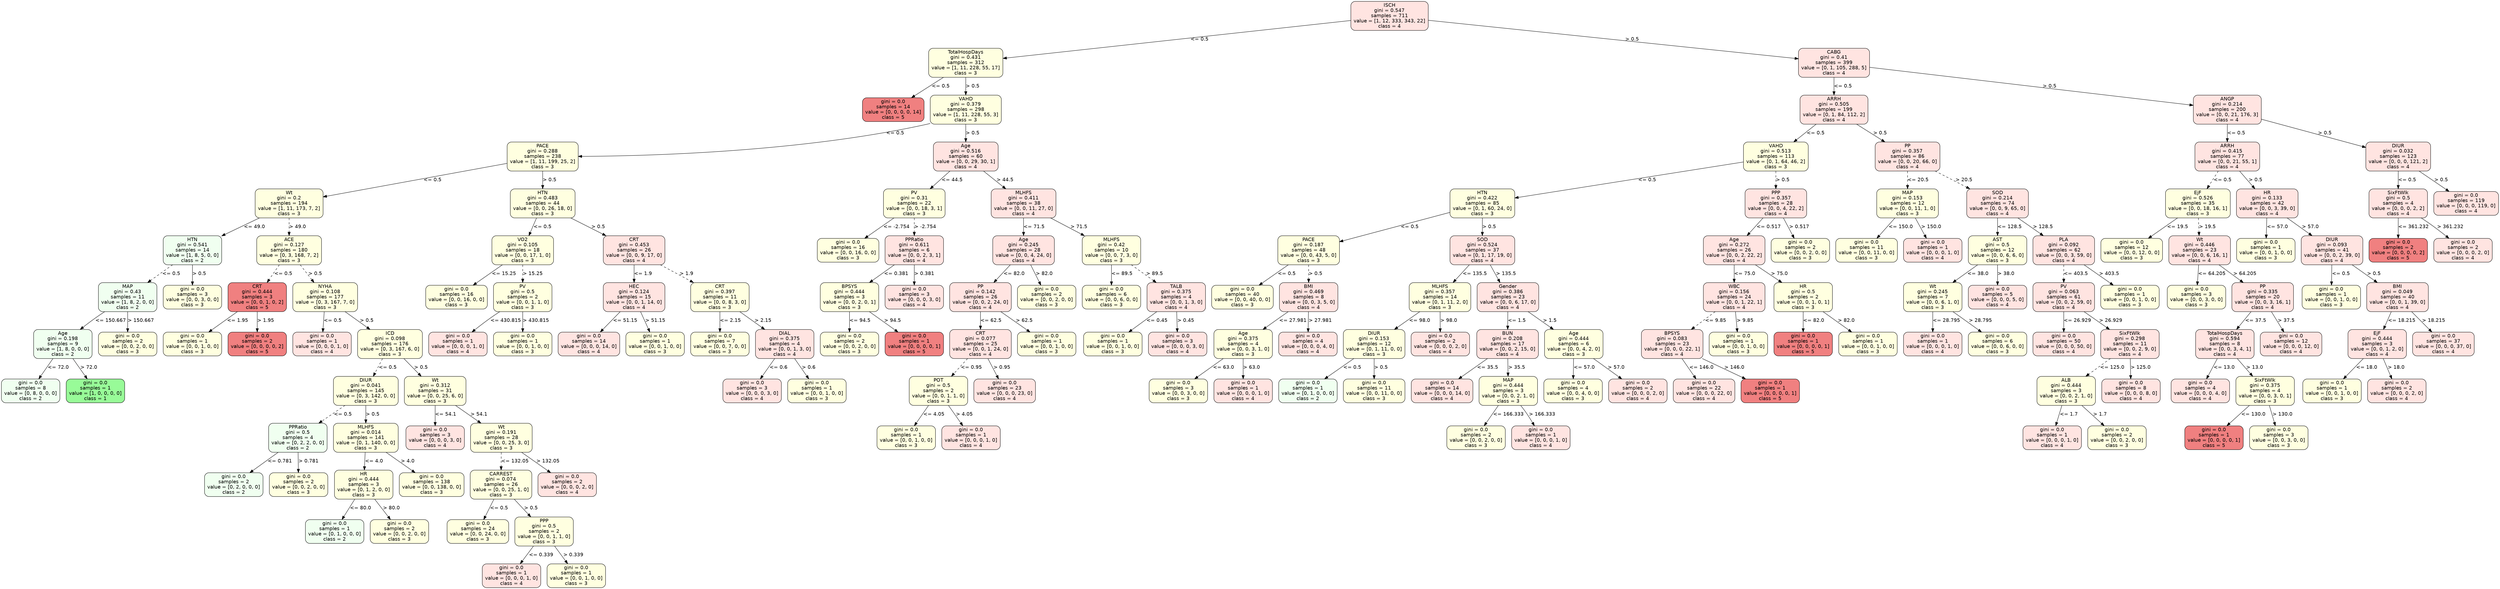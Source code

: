 strict digraph Tree {
	graph [bb="0,0,6093.5,1676"];
	node [color=black,
		fontname=helvetica,
		label="\N",
		shape=box,
		style="filled, rounded"
	];
	edge [fontname=helvetica];
	0	 [fillcolor=mistyrose,
		height=1.1528,
		label="ISCH\ngini = 0.547\nsamples = 711\nvalue = [1, 12, 333, 343, 22]\nclass = 4",
		pos="3339,1634.5",
		width=2.5694];
	1	 [fillcolor=lightyellow,
		height=1.1528,
		label="TotalHospDays\ngini = 0.431\nsamples = 312\nvalue = [1, 11, 228, 55, 17]\nclass = 3",
		pos="2294,1500.5",
		width=2.4583];
	0 -> 1	 [label="<= 0.5",
		labelangle=45,
		labeldistance=2.5,
		lp="2868,1567.5",
		op="<=",
		param=0.5,
		pos="e,2382.8,1511.9 3246.3,1622.6 3050,1597.4 2594.3,1539 2392.8,1513.2",
		style=solid];
	76	 [fillcolor=mistyrose,
		height=1.1528,
		label="CABG\ngini = 0.41\nsamples = 399\nvalue = [0, 1, 105, 288, 5]\nclass = 4",
		pos="4481,1500.5",
		width=2.3611];
	0 -> 76	 [label="> 0.5",
		labelangle=-45,
		labeldistance=2.5,
		lp="3960.5,1567.5",
		op=">",
		param=0.5,
		pos="e,4396,1510.5 3432,1623.6 3645.7,1598.5 4170.2,1537 4385.9,1511.7",
		style=solid];
	2	 [fillcolor=lightcoral,
		height=0.94444,
		label="gini = 0.0\nsamples = 14\nvalue = [0, 0, 0, 0, 14]\nclass = 5",
		pos="2117,1366.5",
		width=2.0417];
	1 -> 2	 [label="<= 0.5",
		lp="2231,1433.5",
		op="<=",
		param=0.5,
		pos="e,2161.9,1400.5 2239,1458.8 2217,1442.2 2191.8,1423.2 2170.1,1406.7",
		style=solid];
	3	 [fillcolor=lightyellow,
		height=1.1528,
		label="VAHD\ngini = 0.379\nsamples = 298\nvalue = [1, 11, 228, 55, 3]\nclass = 3",
		pos="2294,1366.5",
		width=2.3611];
	1 -> 3	 [label="> 0.5",
		lp="2309.5,1433.5",
		op=">",
		param=0.5,
		pos="e,2294,1408.1 2294,1458.8 2294,1446 2294,1431.7 2294,1418.2",
		style=solid];
	4	 [fillcolor=lightyellow,
		height=1.1528,
		label="PACE\ngini = 0.288\nsamples = 238\nvalue = [1, 11, 199, 25, 2]\nclass = 3",
		pos="1319,1232.5",
		width=2.3611];
	3 -> 4	 [label="<= 0.5",
		lp="2114,1299.5",
		op="<=",
		param=0.5,
		pos="e,1404.2,1238.1 2209,1327.9 2205.6,1326.8 2202.3,1325.9 2199,1325 2052.6,1286.3 1610.1,1252.4 1414.1,1238.8",
		style=solid];
	53	 [fillcolor=mistyrose,
		height=1.1528,
		label="Age\ngini = 0.516\nsamples = 60\nvalue = [0, 0, 29, 30, 1]\nclass = 4",
		pos="2294,1232.5",
		width=2.1528];
	3 -> 53	 [label="> 0.5",
		lp="2309.5,1299.5",
		op=">",
		param=0.5,
		pos="e,2294,1274.1 2294,1324.8 2294,1312 2294,1297.7 2294,1284.2",
		style=solid];
	5	 [fillcolor=lightyellow,
		height=1.1528,
		label="Wt\ngini = 0.2\nsamples = 194\nvalue = [1, 11, 173, 7, 2]\nclass = 3",
		pos="700,1098.5",
		width=2.25];
	4 -> 5	 [label="<= 0.5",
		lp="1049,1165.5",
		op="<=",
		param=0.5,
		pos="e,781.2,1116.1 1233.9,1214.1 1117.7,1188.9 910.25,1144 791.04,1118.2",
		style=solid];
	38	 [fillcolor=lightyellow,
		height=1.1528,
		label="HTN\ngini = 0.483\nsamples = 44\nvalue = [0, 0, 26, 18, 0]\nclass = 3",
		pos="1319,1098.5",
		width=2.1528];
	4 -> 38	 [label="> 0.5",
		lp="1334.5,1165.5",
		op=">",
		param=0.5,
		pos="e,1319,1140.1 1319,1190.8 1319,1178 1319,1163.7 1319,1150.2",
		style=solid];
	6	 [fillcolor=honeydew,
		height=1.1528,
		label="HTN\ngini = 0.541\nsamples = 14\nvalue = [1, 8, 5, 0, 0]\nclass = 2",
		pos="465,964.5",
		width=1.9444];
	5 -> 6	 [label="<= 49.0",
		lp="613.5,1031.5",
		op="<=",
		param=49.0,
		pos="e,535.21,1004.5 626.93,1056.8 600.66,1041.9 570.92,1024.9 544.16,1009.6",
		style=solid];
	13	 [fillcolor=lightyellow,
		height=1.1528,
		label="ACE\ngini = 0.127\nsamples = 180\nvalue = [0, 3, 168, 7, 2]\nclass = 3",
		pos="700,964.5",
		width=2.1528];
	5 -> 13	 [label="> 49.0",
		lp="719.5,1031.5",
		op=">",
		param=49.0,
		pos="e,700,1006.1 700,1056.8 700,1044 700,1029.7 700,1016.2",
		style=dashed];
	7	 [fillcolor=honeydew,
		height=1.1528,
		label="MAP\ngini = 0.43\nsamples = 11\nvalue = [1, 8, 2, 0, 0]\nclass = 2",
		pos="307,830.5",
		width=1.9444];
	6 -> 7	 [label="<= 0.5",
		lp="411,897.5",
		op="<=",
		param=0.5,
		pos="e,356.1,872.14 415.87,922.84 399.38,908.84 380.84,893.13 363.81,878.68",
		style=dashed];
	12	 [fillcolor=lightyellow,
		height=0.94444,
		label="gini = 0.0\nsamples = 3\nvalue = [0, 0, 3, 0, 0]\nclass = 3",
		pos="465,830.5",
		width=1.9444];
	6 -> 12	 [label="> 0.5",
		lp="480.5,897.5",
		op=">",
		param=0.5,
		pos="e,465,864.5 465,922.84 465,907.6 465,890.33 465,874.87",
		style=solid];
	8	 [fillcolor=honeydew,
		height=1.1528,
		label="Age\ngini = 0.198\nsamples = 9\nvalue = [1, 8, 0, 0, 0]\nclass = 2",
		pos="149,696.5",
		width=1.9444];
	7 -> 8	 [label="<= 150.667",
		lp="268,763.5",
		op="<=",
		param=150.667,
		pos="e,195.3,738.28 254.59,788.88 247.29,782.93 239.93,776.85 233,771 223.15,762.68 212.78,753.69 202.82,744.92",
		style=solid];
	11	 [fillcolor=lightyellow,
		height=0.94444,
		label="gini = 0.0\nsamples = 2\nvalue = [0, 0, 2, 0, 0]\nclass = 3",
		pos="307,696.5",
		width=1.9444];
	7 -> 11	 [label="> 150.667",
		lp="337.5,763.5",
		op=">",
		param=150.667,
		pos="e,307,730.5 307,788.84 307,773.6 307,756.33 307,740.87",
		style=solid];
	9	 [fillcolor=honeydew,
		height=0.94444,
		label="gini = 0.0\nsamples = 8\nvalue = [0, 8, 0, 0, 0]\nclass = 2",
		pos="70,562.5",
		width=1.9444];
	8 -> 9	 [label="<= 72.0",
		lp="135.5,629.5",
		op="<=",
		param=72.0,
		pos="e,90.047,596.5 124.44,654.84 115.2,639.17 104.68,621.33 95.371,605.53",
		style=solid];
	10	 [fillcolor=palegreen,
		height=0.94444,
		label="gini = 0.0\nsamples = 1\nvalue = [1, 0, 0, 0, 0]\nclass = 1",
		pos="228,562.5",
		width=1.9444];
	8 -> 10	 [label="> 72.0",
		lp="210.5,629.5",
		op=">",
		param=72.0,
		pos="e,207.95,596.5 173.56,654.84 182.8,639.17 193.32,621.33 202.63,605.53",
		style=solid];
	14	 [fillcolor=lightcoral,
		height=1.1528,
		label="CRT\ngini = 0.444\nsamples = 3\nvalue = [0, 0, 1, 0, 2]\nclass = 5",
		pos="623,830.5",
		width=1.9444];
	13 -> 14	 [label="<= 0.5",
		lp="684,897.5",
		op="<=",
		param=0.5,
		pos="e,646.93,872.14 676.06,922.84 668.45,909.6 659.96,894.82 652.04,881.03",
		style=dashed];
	17	 [fillcolor=lightyellow,
		height=1.1528,
		label="NYHA\ngini = 0.108\nsamples = 177\nvalue = [0, 3, 167, 7, 0]\nclass = 3",
		pos="789,830.5",
		width=2.1528];
	13 -> 17	 [label="> 0.5",
		lp="763.5,897.5",
		op=">",
		param=0.5,
		pos="e,761.34,872.14 727.67,922.84 736.55,909.48 746.47,894.54 755.7,880.64",
		style=dashed];
	15	 [fillcolor=lightyellow,
		height=0.94444,
		label="gini = 0.0\nsamples = 1\nvalue = [0, 0, 1, 0, 0]\nclass = 3",
		pos="465,696.5",
		width=1.9444];
	14 -> 15	 [label="<= 1.95",
		lp="572.5,763.5",
		op="<=",
		param=1.95,
		pos="e,505.09,730.5 573.87,788.84 554.45,772.36 532.19,753.49 512.89,737.12",
		style=solid];
	16	 [fillcolor=lightcoral,
		height=0.94444,
		label="gini = 0.0\nsamples = 2\nvalue = [0, 0, 0, 0, 2]\nclass = 5",
		pos="623,696.5",
		width=1.9444];
	14 -> 16	 [label="> 1.95",
		lp="642.5,763.5",
		op=">",
		param=1.95,
		pos="e,623,730.5 623,788.84 623,773.6 623,756.33 623,740.87",
		style=solid];
	18	 [fillcolor=mistyrose,
		height=0.94444,
		label="gini = 0.0\nsamples = 1\nvalue = [0, 0, 0, 1, 0]\nclass = 4",
		pos="781,696.5",
		width=1.9444];
	17 -> 18	 [label="<= 0.5",
		lp="806,763.5",
		op="<=",
		param=0.5,
		pos="e,783.03,730.5 786.51,788.84 785.6,773.6 784.57,756.33 783.65,740.87",
		style=solid];
	19	 [fillcolor=lightyellow,
		height=1.1528,
		label="ICD\ngini = 0.098\nsamples = 176\nvalue = [0, 3, 167, 6, 0]\nclass = 3",
		pos="947,696.5",
		width=2.1528];
	17 -> 19	 [label="> 0.5",
		lp="888.5,763.5",
		op=">",
		param=0.5,
		pos="e,897.9,738.14 838.13,788.84 854.62,774.84 873.16,759.13 890.19,744.68",
		style=solid];
	20	 [fillcolor=lightyellow,
		height=1.1528,
		label="DIUR\ngini = 0.041\nsamples = 145\nvalue = [0, 3, 142, 0, 0]\nclass = 3",
		pos="863,562.5",
		width=2.1528];
	19 -> 20	 [label="<= 0.5",
		lp="928,629.5",
		op="<=",
		param=0.5,
		pos="e,889.1,604.14 920.88,654.84 912.51,641.48 903.14,626.54 894.43,612.64",
		style=dashed];
	29	 [fillcolor=lightyellow,
		height=1.1528,
		label="Wt\ngini = 0.312\nsamples = 31\nvalue = [0, 0, 25, 6, 0]\nclass = 3",
		pos="1032,562.5",
		width=2.0417];
	19 -> 29	 [label="> 0.5",
		lp="1008.5,629.5",
		op=">",
		param=0.5,
		pos="e,1005.6,604.14 973.43,654.84 981.9,641.48 991.38,626.54 1000.2,612.64",
		style=solid];
	21	 [fillcolor=honeydew,
		height=1.1528,
		label="PPRatio\ngini = 0.5\nsamples = 4\nvalue = [0, 2, 2, 0, 0]\nclass = 2",
		pos="699,428.5",
		width=1.9444];
	20 -> 21	 [label="<= 0.5",
		lp="806,495.5",
		op="<=",
		param=0.5,
		pos="e,749.96,470.14 812.01,520.84 794.88,506.84 775.65,491.13 757.96,476.68",
		style=dashed];
	24	 [fillcolor=lightyellow,
		height=1.1528,
		label="MLHFS\ngini = 0.014\nsamples = 141\nvalue = [0, 1, 140, 0, 0]\nclass = 3",
		pos="865,428.5",
		width=2.1528];
	20 -> 24	 [label="> 0.5",
		lp="880.5,495.5",
		op=">",
		param=0.5,
		pos="e,864.38,470.14 863.62,520.84 863.81,507.98 864.03,493.66 864.23,480.21",
		style=solid];
	22	 [fillcolor=honeydew,
		height=0.94444,
		label="gini = 0.0\nsamples = 2\nvalue = [0, 2, 0, 0, 0]\nclass = 2",
		pos="541,294.5",
		width=1.9444];
	21 -> 22	 [label="<= 0.781",
		lp="652.5,361.5",
		op="<=",
		param=0.781,
		pos="e,581.09,328.5 649.87,386.84 630.45,370.36 608.19,351.49 588.89,335.12",
		style=solid];
	23	 [fillcolor=lightyellow,
		height=0.94444,
		label="gini = 0.0\nsamples = 2\nvalue = [0, 0, 2, 0, 0]\nclass = 3",
		pos="699,294.5",
		width=1.9444];
	21 -> 23	 [label="> 0.781",
		lp="722,361.5",
		op=">",
		param=0.781,
		pos="e,699,328.5 699,386.84 699,371.6 699,354.33 699,338.87",
		style=solid];
	25	 [fillcolor=lightyellow,
		height=1.1528,
		label="HR\ngini = 0.444\nsamples = 3\nvalue = [0, 1, 2, 0, 0]\nclass = 3",
		pos="857,294.5",
		width=1.9444];
	24 -> 25	 [label="<= 4.0",
		lp="882,361.5",
		op="<=",
		param=4.0,
		pos="e,859.49,336.14 862.51,386.84 861.75,373.98 860.89,359.66 860.09,346.21",
		style=solid];
	28	 [fillcolor=lightyellow,
		height=0.94444,
		label="gini = 0.0\nsamples = 138\nvalue = [0, 0, 138, 0, 0]\nclass = 3",
		pos="1023,294.5",
		width=2.1528];
	24 -> 28	 [label="> 4.0",
		lp="964.5,361.5",
		op=">",
		param=4.0,
		pos="e,982.91,328.5 914.13,386.84 933.55,370.36 955.81,351.49 975.11,335.12",
		style=solid];
	26	 [fillcolor=honeydew,
		height=0.94444,
		label="gini = 0.0\nsamples = 1\nvalue = [0, 1, 0, 0, 0]\nclass = 2",
		pos="785,160.5",
		width=1.9444];
	25 -> 26	 [label="<= 80.0",
		lp="847.5,227.5",
		op="<=",
		param=80.0,
		pos="e,803.27,194.5 834.61,252.84 826.19,237.17 816.61,219.33 808.12,203.53",
		style=solid];
	27	 [fillcolor=lightyellow,
		height=0.94444,
		label="gini = 0.0\nsamples = 2\nvalue = [0, 0, 2, 0, 0]\nclass = 3",
		pos="943,160.5",
		width=1.9444];
	25 -> 27	 [label="> 80.0",
		lp="922.5,227.5",
		op=">",
		param=80.0,
		pos="e,921.18,194.5 883.74,252.84 893.89,237.02 905.46,218.99 915.67,203.09",
		style=solid];
	30	 [fillcolor=mistyrose,
		height=0.94444,
		label="gini = 0.0\nsamples = 3\nvalue = [0, 0, 0, 3, 0]\nclass = 4",
		pos="1031,428.5",
		width=1.9444];
	29 -> 30	 [label="<= 54.1",
		lp="1055.5,495.5",
		op="<=",
		param=54.1,
		pos="e,1031.3,462.5 1031.7,520.84 1031.6,505.6 1031.4,488.33 1031.3,472.87",
		style=solid];
	31	 [fillcolor=lightyellow,
		height=1.1528,
		label="Wt\ngini = 0.191\nsamples = 28\nvalue = [0, 0, 25, 3, 0]\nclass = 3",
		pos="1193,428.5",
		width=2.0417];
	29 -> 31	 [label="> 54.1",
		lp="1137.5,495.5",
		op=">",
		param=54.1,
		pos="e,1143,470.14 1082.1,520.84 1098.9,506.84 1117.8,491.13 1135.1,476.68",
		style=solid];
	32	 [fillcolor=lightyellow,
		height=1.1528,
		label="CARREST\ngini = 0.074\nsamples = 26\nvalue = [0, 0, 25, 1, 0]\nclass = 3",
		pos="1192,294.5",
		width=2.0417];
	31 -> 32	 [label="<= 132.05",
		lp="1224,361.5",
		op="<=",
		param=132.05,
		pos="e,1192.3,336.14 1192.7,386.84 1192.6,373.98 1192.5,359.66 1192.4,346.21",
		style=dashed];
	37	 [fillcolor=mistyrose,
		height=0.94444,
		label="gini = 0.0\nsamples = 2\nvalue = [0, 0, 0, 2, 0]\nclass = 4",
		pos="1354,294.5",
		width=1.9444];
	31 -> 37	 [label="> 132.05",
		lp="1306,361.5",
		op=">",
		param=132.05,
		pos="e,1313.1,328.5 1243.1,386.84 1262.9,370.36 1285.5,351.49 1305.2,335.12",
		style=solid];
	33	 [fillcolor=lightyellow,
		height=0.94444,
		label="gini = 0.0\nsamples = 24\nvalue = [0, 0, 24, 0, 0]\nclass = 3",
		pos="1135,160.5",
		width=2.0417];
	32 -> 33	 [label="<= 0.5",
		lp="1186,227.5",
		op="<=",
		param=0.5,
		pos="e,1149.5,194.5 1174.3,252.84 1167.7,237.31 1160.2,219.66 1153.5,203.98",
		style=solid];
	34	 [fillcolor=lightyellow,
		height=1.1528,
		label="PPP\ngini = 0.5\nsamples = 2\nvalue = [0, 0, 1, 1, 0]\nclass = 3",
		pos="1297,160.5",
		width=1.9444];
	32 -> 34	 [label="> 0.5",
		lp="1263.5,227.5",
		op=">",
		param=0.5,
		pos="e,1264.4,202.14 1224.6,252.84 1235.2,239.35 1247,224.26 1258,210.24",
		style=solid];
	35	 [fillcolor=mistyrose,
		height=0.94444,
		label="gini = 0.0\nsamples = 1\nvalue = [0, 0, 0, 1, 0]\nclass = 4",
		pos="1218,34",
		width=1.9444];
	34 -> 35	 [label="<= 0.339",
		lp="1285.5,93.5",
		op="<=",
		param=0.339,
		pos="e,1239.3,68.142 1270.9,118.73 1262.5,105.27 1253.2,90.336 1244.7,76.803",
		style=solid];
	36	 [fillcolor=lightyellow,
		height=0.94444,
		label="gini = 0.0\nsamples = 1\nvalue = [0, 0, 1, 0, 0]\nclass = 3",
		pos="1376,34",
		width=1.9444];
	34 -> 36	 [label="> 0.339",
		lp="1365,93.5",
		op=">",
		param=0.339,
		pos="e,1354.7,68.142 1323.1,118.73 1331.5,105.27 1340.8,90.336 1349.3,76.803",
		style=solid];
	39	 [fillcolor=lightyellow,
		height=1.1528,
		label="VO2\ngini = 0.105\nsamples = 18\nvalue = [0, 0, 17, 1, 0]\nclass = 3",
		pos="1271,964.5",
		width=2.0417];
	38 -> 39	 [label="<= 0.5",
		lp="1317,1031.5",
		op="<=",
		param=0.5,
		pos="e,1285.9,1006.1 1304.1,1056.8 1299.4,1043.9 1294.2,1029.4 1289.4,1015.8",
		style=solid];
	44	 [fillcolor=mistyrose,
		height=1.1528,
		label="CRT\ngini = 0.453\nsamples = 26\nvalue = [0, 0, 9, 17, 0]\nclass = 4",
		pos="1543,964.5",
		width=2.0417];
	38 -> 44	 [label="> 0.5",
		lp="1453.5,1031.5",
		op=">",
		param=0.5,
		pos="e,1473.4,1006.1 1388.6,1056.8 1412.8,1042.4 1440,1026.1 1464.7,1011.3",
		style=solid];
	40	 [fillcolor=lightyellow,
		height=0.94444,
		label="gini = 0.0\nsamples = 16\nvalue = [0, 0, 16, 0, 0]\nclass = 3",
		pos="1109,830.5",
		width=2.0417];
	39 -> 40	 [label="<= 15.25",
		lp="1222.5,897.5",
		op="<=",
		param=15.25,
		pos="e,1150.1,864.5 1220.6,922.84 1200.6,906.29 1177.7,887.32 1157.8,870.9",
		style=solid];
	41	 [fillcolor=lightyellow,
		height=1.1528,
		label="PV\ngini = 0.5\nsamples = 2\nvalue = [0, 0, 1, 1, 0]\nclass = 3",
		pos="1271,830.5",
		width=1.9444];
	39 -> 41	 [label="> 15.25",
		lp="1294,897.5",
		op=">",
		param=15.25,
		pos="e,1271,872.14 1271,922.84 1271,909.98 1271,895.66 1271,882.21",
		style=dashed];
	42	 [fillcolor=mistyrose,
		height=0.94444,
		label="gini = 0.0\nsamples = 1\nvalue = [0, 0, 0, 1, 0]\nclass = 4",
		pos="1113,696.5",
		width=1.9444];
	41 -> 42	 [label="<= 430.815",
		lp="1232,763.5",
		op="<=",
		param=430.815,
		pos="e,1150.7,730.64 1218.6,788.88 1211.3,782.93 1203.9,776.85 1197,771 1184.3,760.27 1170.7,748.42 1158.3,737.39",
		style=solid];
	43	 [fillcolor=lightyellow,
		height=0.94444,
		label="gini = 0.0\nsamples = 1\nvalue = [0, 0, 1, 0, 0]\nclass = 3",
		pos="1271,696.5",
		width=1.9444];
	41 -> 43	 [label="> 430.815",
		lp="1301.5,763.5",
		op=">",
		param=430.815,
		pos="e,1271,730.5 1271,788.84 1271,773.6 1271,756.33 1271,740.87",
		style=solid];
	45	 [fillcolor=mistyrose,
		height=1.1528,
		label="HEC\ngini = 0.124\nsamples = 15\nvalue = [0, 0, 1, 14, 0]\nclass = 4",
		pos="1543,830.5",
		width=2.0417];
	44 -> 45	 [label="<= 1.9",
		lp="1563,897.5",
		op="<=",
		param=1.9,
		pos="e,1543,872.14 1543,922.84 1543,909.98 1543,895.66 1543,882.21",
		style=solid];
	48	 [fillcolor=lightyellow,
		height=1.1528,
		label="CRT\ngini = 0.397\nsamples = 11\nvalue = [0, 0, 8, 3, 0]\nclass = 3",
		pos="1753,830.5",
		width=1.9444];
	44 -> 48	 [label="> 1.9",
		lp="1670.5,897.5",
		op=">",
		param=1.9,
		pos="e,1687.7,872.14 1608.3,922.84 1630.7,908.53 1656,892.42 1679,877.7",
		style=dashed];
	46	 [fillcolor=mistyrose,
		height=0.94444,
		label="gini = 0.0\nsamples = 14\nvalue = [0, 0, 0, 14, 0]\nclass = 4",
		pos="1433,696.5",
		width=2.0417];
	45 -> 46	 [label="<= 51.15",
		lp="1519.5,763.5",
		op="<=",
		param=51.15,
		pos="e,1460.9,730.5 1508.8,788.84 1495.7,772.87 1480.7,754.66 1467.6,738.65",
		style=solid];
	47	 [fillcolor=lightyellow,
		height=0.94444,
		label="gini = 0.0\nsamples = 1\nvalue = [0, 0, 1, 0, 0]\nclass = 3",
		pos="1595,696.5",
		width=1.9444];
	45 -> 47	 [label="> 51.15",
		lp="1594,763.5",
		op=">",
		param=51.15,
		pos="e,1581.8,730.5 1559.2,788.84 1565.2,773.31 1572,755.66 1578.1,739.98",
		style=solid];
	49	 [fillcolor=lightyellow,
		height=0.94444,
		label="gini = 0.0\nsamples = 7\nvalue = [0, 0, 7, 0, 0]\nclass = 3",
		pos="1753,696.5",
		width=1.9444];
	48 -> 49	 [label="<= 2.15",
		lp="1776.5,763.5",
		op="<=",
		param=2.15,
		pos="e,1753,730.5 1753,788.84 1753,773.6 1753,756.33 1753,740.87",
		style=solid];
	50	 [fillcolor=mistyrose,
		height=1.1528,
		label="DIAL\ngini = 0.375\nsamples = 4\nvalue = [0, 0, 1, 3, 0]\nclass = 4",
		pos="1911,696.5",
		width=1.9444];
	48 -> 50	 [label="> 2.15",
		lp="1856.5,763.5",
		op=">",
		param=2.15,
		pos="e,1861.9,738.14 1802.1,788.84 1818.6,774.84 1837.2,759.13 1854.2,744.68",
		style=solid];
	51	 [fillcolor=mistyrose,
		height=0.94444,
		label="gini = 0.0\nsamples = 3\nvalue = [0, 0, 0, 3, 0]\nclass = 4",
		pos="1832,562.5",
		width=1.9444];
	50 -> 51	 [label="<= 0.6",
		lp="1894,629.5",
		op="<=",
		param=0.6,
		pos="e,1852,596.5 1886.4,654.84 1877.2,639.17 1866.7,621.33 1857.4,605.53",
		style=solid];
	52	 [fillcolor=lightyellow,
		height=0.94444,
		label="gini = 0.0\nsamples = 1\nvalue = [0, 0, 1, 0, 0]\nclass = 3",
		pos="1990,562.5",
		width=1.9444];
	50 -> 52	 [label="> 0.6",
		lp="1968.5,629.5",
		op=">",
		param=0.6,
		pos="e,1970,596.5 1935.6,654.84 1944.8,639.17 1955.3,621.33 1964.6,605.53",
		style=solid];
	54	 [fillcolor=lightyellow,
		height=1.1528,
		label="PV\ngini = 0.31\nsamples = 22\nvalue = [0, 0, 18, 3, 1]\nclass = 3",
		pos="2227,1098.5",
		width=2.0417];
	53 -> 54	 [label="<= 44.5",
		lp="2286.5,1165.5",
		op="<=",
		param=44.5,
		pos="e,2247.8,1140.1 2273.2,1190.8 2266.6,1177.7 2259.3,1163.1 2252.5,1149.4",
		style=solid];
	61	 [fillcolor=mistyrose,
		height=1.1528,
		label="MLHFS\ngini = 0.411\nsamples = 38\nvalue = [0, 0, 11, 27, 0]\nclass = 4",
		pos="2516,1098.5",
		width=2.1528];
	53 -> 61	 [label="> 44.5",
		lp="2431.5,1165.5",
		op=">",
		param=44.5,
		pos="e,2447,1140.1 2363,1190.8 2386.9,1176.4 2413.9,1160.1 2438.4,1145.3",
		style=solid];
	55	 [fillcolor=lightyellow,
		height=0.94444,
		label="gini = 0.0\nsamples = 16\nvalue = [0, 0, 16, 0, 0]\nclass = 3",
		pos="2065,964.5",
		width=2.0417];
	54 -> 55	 [label="<= -2.754",
		lp="2180.5,1031.5",
		op="<=",
		param=-2.754,
		pos="e,2106.1,998.5 2176.6,1056.8 2156.6,1040.3 2133.7,1021.3 2113.8,1004.9",
		style=solid];
	56	 [fillcolor=mistyrose,
		height=1.1528,
		label="PPRatio\ngini = 0.611\nsamples = 6\nvalue = [0, 0, 2, 3, 1]\nclass = 4",
		pos="2227,964.5",
		width=1.9444];
	54 -> 56	 [label="> -2.754",
		lp="2252.5,1031.5",
		op=">",
		param=-2.754,
		pos="e,2227,1006.1 2227,1056.8 2227,1044 2227,1029.7 2227,1016.2",
		style=dashed];
	57	 [fillcolor=lightyellow,
		height=1.1528,
		label="BPSYS\ngini = 0.444\nsamples = 3\nvalue = [0, 0, 2, 0, 1]\nclass = 3",
		pos="2069,830.5",
		width=1.9444];
	56 -> 57	 [label="<= 0.381",
		lp="2180.5,897.5",
		op="<=",
		param=0.381,
		pos="e,2118.1,872.14 2177.9,922.84 2161.4,908.84 2142.8,893.13 2125.8,878.68",
		style=solid];
	60	 [fillcolor=mistyrose,
		height=0.94444,
		label="gini = 0.0\nsamples = 3\nvalue = [0, 0, 0, 3, 0]\nclass = 4",
		pos="2227,830.5",
		width=1.9444];
	56 -> 60	 [label="> 0.381",
		lp="2250,897.5",
		op=">",
		param=0.381,
		pos="e,2227,864.5 2227,922.84 2227,907.6 2227,890.33 2227,874.87",
		style=solid];
	58	 [fillcolor=lightyellow,
		height=0.94444,
		label="gini = 0.0\nsamples = 2\nvalue = [0, 0, 2, 0, 0]\nclass = 3",
		pos="2069,696.5",
		width=1.9444];
	57 -> 58	 [label="<= 94.5",
		lp="2092.5,763.5",
		op="<=",
		param=94.5,
		pos="e,2069,730.5 2069,788.84 2069,773.6 2069,756.33 2069,740.87",
		style=solid];
	59	 [fillcolor=lightcoral,
		height=0.94444,
		label="gini = 0.0\nsamples = 1\nvalue = [0, 0, 0, 0, 1]\nclass = 5",
		pos="2227,696.5",
		width=1.9444];
	57 -> 59	 [label="> 94.5",
		lp="2172.5,763.5",
		op=">",
		param=94.5,
		pos="e,2186.9,730.5 2118.1,788.84 2137.6,772.36 2159.8,753.49 2179.1,737.12",
		style=solid];
	62	 [fillcolor=mistyrose,
		height=1.1528,
		label="Age\ngini = 0.245\nsamples = 28\nvalue = [0, 0, 4, 24, 0]\nclass = 4",
		pos="2516,964.5",
		width=2.0417];
	61 -> 62	 [label="<= 71.5",
		lp="2539.5,1031.5",
		op="<=",
		param=71.5,
		pos="e,2516,1006.1 2516,1056.8 2516,1044 2516,1029.7 2516,1016.2",
		style=solid];
	71	 [fillcolor=lightyellow,
		height=1.1528,
		label="MLHFS\ngini = 0.42\nsamples = 10\nvalue = [0, 0, 7, 3, 0]\nclass = 3",
		pos="2709,964.5",
		width=1.9444];
	61 -> 71	 [label="> 71.5",
		lp="2638.5,1031.5",
		op=">",
		param=71.5,
		pos="e,2649,1006.1 2576,1056.8 2596.5,1042.6 2619.6,1026.6 2640.7,1011.9",
		style=solid];
	63	 [fillcolor=mistyrose,
		height=1.1528,
		label="PP\ngini = 0.142\nsamples = 26\nvalue = [0, 0, 2, 24, 0]\nclass = 4",
		pos="2389,830.5",
		width=2.0417];
	62 -> 63	 [label="<= 82.0",
		lp="2480.5,897.5",
		op="<=",
		param=82.0,
		pos="e,2428.5,872.14 2476.5,922.84 2463.5,909.1 2448.9,893.69 2435.4,879.46",
		style=solid];
	70	 [fillcolor=lightyellow,
		height=0.94444,
		label="gini = 0.0\nsamples = 2\nvalue = [0, 0, 2, 0, 0]\nclass = 3",
		pos="2551,830.5",
		width=1.9444];
	62 -> 70	 [label="> 82.0",
		lp="2554.5,897.5",
		op=">",
		param=82.0,
		pos="e,2542.1,864.5 2526.9,922.84 2530.9,907.46 2535.5,889.99 2539.5,874.42",
		style=solid];
	64	 [fillcolor=mistyrose,
		height=1.1528,
		label="CRT\ngini = 0.077\nsamples = 25\nvalue = [0, 0, 1, 24, 0]\nclass = 4",
		pos="2389,696.5",
		width=2.0417];
	63 -> 64	 [label="<= 62.5",
		lp="2412.5,763.5",
		op="<=",
		param=62.5,
		pos="e,2389,738.14 2389,788.84 2389,775.98 2389,761.66 2389,748.21",
		style=solid];
	69	 [fillcolor=lightyellow,
		height=0.94444,
		label="gini = 0.0\nsamples = 1\nvalue = [0, 0, 1, 0, 0]\nclass = 3",
		pos="2551,696.5",
		width=1.9444];
	63 -> 69	 [label="> 62.5",
		lp="2494.5,763.5",
		op=">",
		param=62.5,
		pos="e,2509.9,730.5 2439.4,788.84 2459.4,772.29 2482.3,753.32 2502.2,736.9",
		style=solid];
	65	 [fillcolor=lightyellow,
		height=1.1528,
		label="POT\ngini = 0.5\nsamples = 2\nvalue = [0, 0, 1, 1, 0]\nclass = 3",
		pos="2285,562.5",
		width=1.9444];
	64 -> 65	 [label="<= 0.95",
		lp="2364.5,629.5",
		op="<=",
		param=0.95,
		pos="e,2317.3,604.14 2356.7,654.84 2346.2,641.35 2334.5,626.26 2323.6,612.24",
		style=dashed];
	68	 [fillcolor=mistyrose,
		height=0.94444,
		label="gini = 0.0\nsamples = 23\nvalue = [0, 0, 0, 23, 0]\nclass = 4",
		pos="2447,562.5",
		width=2.0417];
	64 -> 68	 [label="> 0.95",
		lp="2439.5,629.5",
		op=">",
		param=0.95,
		pos="e,2432.3,596.5 2407,654.84 2413.8,639.31 2421.4,621.66 2428.2,605.98",
		style=solid];
	66	 [fillcolor=lightyellow,
		height=0.94444,
		label="gini = 0.0\nsamples = 1\nvalue = [0, 0, 1, 0, 0]\nclass = 3",
		pos="2206,428.5",
		width=1.9444];
	65 -> 66	 [label="<= 4.05",
		lp="2271.5,495.5",
		op="<=",
		param=4.05,
		pos="e,2226,462.5 2260.4,520.84 2251.2,505.17 2240.7,487.33 2231.4,471.53",
		style=solid];
	67	 [fillcolor=mistyrose,
		height=0.94444,
		label="gini = 0.0\nsamples = 1\nvalue = [0, 0, 0, 1, 0]\nclass = 4",
		pos="2364,428.5",
		width=1.9444];
	65 -> 67	 [label="> 4.05",
		lp="2346.5,495.5",
		op=">",
		param=4.05,
		pos="e,2344,462.5 2309.6,520.84 2318.8,505.17 2329.3,487.33 2338.6,471.53",
		style=solid];
	72	 [fillcolor=lightyellow,
		height=0.94444,
		label="gini = 0.0\nsamples = 6\nvalue = [0, 0, 6, 0, 0]\nclass = 3",
		pos="2709,830.5",
		width=1.9444];
	71 -> 72	 [label="<= 89.5",
		lp="2732.5,897.5",
		op="<=",
		param=89.5,
		pos="e,2709,864.5 2709,922.84 2709,907.6 2709,890.33 2709,874.87",
		style=solid];
	73	 [fillcolor=mistyrose,
		height=1.1528,
		label="TALB\ngini = 0.375\nsamples = 4\nvalue = [0, 0, 1, 3, 0]\nclass = 4",
		pos="2867,830.5",
		width=1.9444];
	71 -> 73	 [label="> 89.5",
		lp="2812.5,897.5",
		op=">",
		param=89.5,
		pos="e,2817.9,872.14 2758.1,922.84 2774.6,908.84 2793.2,893.13 2810.2,878.68",
		style=dashed];
	74	 [fillcolor=lightyellow,
		height=0.94444,
		label="gini = 0.0\nsamples = 1\nvalue = [0, 0, 1, 0, 0]\nclass = 3",
		pos="2713,696.5",
		width=1.9444];
	73 -> 74	 [label="<= 0.45",
		lp="2818.5,763.5",
		op="<=",
		param=0.45,
		pos="e,2752.1,730.5 2819.1,788.84 2800.2,772.36 2778.5,753.49 2759.7,737.12",
		style=solid];
	75	 [fillcolor=mistyrose,
		height=0.94444,
		label="gini = 0.0\nsamples = 3\nvalue = [0, 0, 0, 3, 0]\nclass = 4",
		pos="2871,696.5",
		width=1.9444];
	73 -> 75	 [label="> 0.45",
		lp="2889.5,763.5",
		op=">",
		param=0.45,
		pos="e,2870,730.5 2868.2,788.84 2868.7,773.6 2869.2,756.33 2869.7,740.87",
		style=solid];
	77	 [fillcolor=mistyrose,
		height=1.1528,
		label="ARRH\ngini = 0.505\nsamples = 199\nvalue = [0, 1, 84, 112, 2]\nclass = 4",
		pos="4481,1366.5",
		width=2.25];
	76 -> 77	 [label="<= 0.5",
		lp="4501,1433.5",
		op="<=",
		param=0.5,
		pos="e,4481,1408.1 4481,1458.8 4481,1446 4481,1431.7 4481,1418.2",
		style=solid];
	132	 [fillcolor=mistyrose,
		height=1.1528,
		label="ANGP\ngini = 0.214\nsamples = 200\nvalue = [0, 0, 21, 176, 3]\nclass = 4",
		pos="5431,1366.5",
		width=2.25];
	76 -> 132	 [label="> 0.5",
		lp="5000.5,1433.5",
		op=">",
		param=0.5,
		pos="e,5349.8,1378 4566.1,1488.5 4744.5,1463.3 5155.9,1405.3 5339.6,1379.4",
		style=solid];
	78	 [fillcolor=lightyellow,
		height=1.1528,
		label="VAHD\ngini = 0.513\nsamples = 113\nvalue = [0, 1, 64, 46, 2]\nclass = 3",
		pos="4385,1232.5",
		width=2.1528];
	77 -> 78	 [label="<= 0.5",
		lp="4456,1299.5",
		op="<=",
		param=0.5,
		pos="e,4414.8,1274.1 4451.2,1324.8 4441.6,1311.5 4430.9,1296.5 4420.9,1282.6",
		style=solid];
	113	 [fillcolor=mistyrose,
		height=1.1528,
		label="PP\ngini = 0.357\nsamples = 86\nvalue = [0, 0, 20, 66, 0]\nclass = 4",
		pos="4620,1232.5",
		width=2.1528];
	77 -> 113	 [label="> 0.5",
		lp="4570.5,1299.5",
		op=">",
		param=0.5,
		pos="e,4576.8,1274.1 4524.2,1324.8 4538.5,1311.1 4554.5,1295.7 4569.2,1281.5",
		style=solid];
	79	 [fillcolor=lightyellow,
		height=1.1528,
		label="HTN\ngini = 0.422\nsamples = 85\nvalue = [0, 1, 60, 24, 0]\nclass = 3",
		pos="3574,1098.5",
		width=2.1528];
	78 -> 79	 [label="<= 0.5",
		lp="4024,1165.5",
		op="<=",
		param=0.5,
		pos="e,3651.5,1111.3 4307.2,1219.7 4155.6,1194.6 3821.1,1139.3 3661.8,1113",
		style=solid];
	102	 [fillcolor=mistyrose,
		height=1.1528,
		label="PPP\ngini = 0.357\nsamples = 28\nvalue = [0, 0, 4, 22, 2]\nclass = 4",
		pos="4385,1098.5",
		width=2.0417];
	78 -> 102	 [label="> 0.5",
		lp="4400.5,1165.5",
		op=">",
		param=0.5,
		pos="e,4385,1140.1 4385,1190.8 4385,1178 4385,1163.7 4385,1150.2",
		style=dashed];
	80	 [fillcolor=lightyellow,
		height=1.1528,
		label="PACE\ngini = 0.187\nsamples = 48\nvalue = [0, 0, 43, 5, 0]\nclass = 3",
		pos="3191,964.5",
		width=2.0417];
	79 -> 80	 [label="<= 0.5",
		lp="3414,1031.5",
		op="<=",
		param=0.5,
		pos="e,3264.8,990.33 3496.5,1071.4 3432,1048.8 3340.4,1016.8 3274.4,993.67",
		style=solid];
	87	 [fillcolor=mistyrose,
		height=1.1528,
		label="SOD\ngini = 0.524\nsamples = 37\nvalue = [0, 1, 17, 19, 0]\nclass = 4",
		pos="3574,964.5",
		width=2.1528];
	79 -> 87	 [label="> 0.5",
		lp="3589.5,1031.5",
		op=">",
		param=0.5,
		pos="e,3574,1006.1 3574,1056.8 3574,1044 3574,1029.7 3574,1016.2",
		style=solid];
	81	 [fillcolor=lightyellow,
		height=0.94444,
		label="gini = 0.0\nsamples = 40\nvalue = [0, 0, 40, 0, 0]\nclass = 3",
		pos="3029,830.5",
		width=2.0417];
	80 -> 81	 [label="<= 0.5",
		lp="3135,897.5",
		op="<=",
		param=0.5,
		pos="e,3070.1,864.5 3140.6,922.84 3120.6,906.29 3097.7,887.32 3077.8,870.9",
		style=solid];
	82	 [fillcolor=mistyrose,
		height=1.1528,
		label="BMI\ngini = 0.469\nsamples = 8\nvalue = [0, 0, 3, 5, 0]\nclass = 4",
		pos="3191,830.5",
		width=1.9444];
	80 -> 82	 [label="> 0.5",
		lp="3206.5,897.5",
		op=">",
		param=0.5,
		pos="e,3191,872.14 3191,922.84 3191,909.98 3191,895.66 3191,882.21",
		style=dashed];
	83	 [fillcolor=lightyellow,
		height=1.1528,
		label="Age\ngini = 0.375\nsamples = 4\nvalue = [0, 0, 3, 1, 0]\nclass = 3",
		pos="3031,696.5",
		width=1.9444];
	82 -> 83	 [label="<= 27.981",
		lp="3147,763.5",
		op="<=",
		param=27.981,
		pos="e,3080.7,738.14 3141.3,788.84 3124.5,774.84 3105.8,759.13 3088.5,744.68",
		style=solid];
	86	 [fillcolor=mistyrose,
		height=0.94444,
		label="gini = 0.0\nsamples = 4\nvalue = [0, 0, 0, 4, 0]\nclass = 4",
		pos="3189,696.5",
		width=1.9444];
	82 -> 86	 [label="> 27.981",
		lp="3218,763.5",
		op=">",
		param=27.981,
		pos="e,3189.5,730.5 3190.4,788.84 3190.2,773.6 3189.9,756.33 3189.7,740.87",
		style=solid];
	84	 [fillcolor=lightyellow,
		height=0.94444,
		label="gini = 0.0\nsamples = 3\nvalue = [0, 0, 3, 0, 0]\nclass = 3",
		pos="2873,562.5",
		width=1.9444];
	83 -> 84	 [label="<= 63.0",
		lp="2980.5,629.5",
		op="<=",
		param=63.0,
		pos="e,2913.1,596.5 2981.9,654.84 2962.4,638.36 2940.2,619.49 2920.9,603.12",
		style=solid];
	85	 [fillcolor=mistyrose,
		height=0.94444,
		label="gini = 0.0\nsamples = 1\nvalue = [0, 0, 0, 1, 0]\nclass = 4",
		pos="3031,562.5",
		width=1.9444];
	83 -> 85	 [label="> 63.0",
		lp="3050.5,629.5",
		op=">",
		param=63.0,
		pos="e,3031,596.5 3031,654.84 3031,639.6 3031,622.33 3031,606.87",
		style=solid];
	88	 [fillcolor=lightyellow,
		height=1.1528,
		label="MLHFS\ngini = 0.357\nsamples = 14\nvalue = [0, 1, 11, 2, 0]\nclass = 3",
		pos="3512,830.5",
		width=2.0417];
	87 -> 88	 [label="<= 135.5",
		lp="3572.5,897.5",
		op="<=",
		param=135.5,
		pos="e,3531.3,872.14 3554.7,922.84 3548.7,909.73 3541.9,895.1 3535.6,881.42",
		style=solid];
	93	 [fillcolor=mistyrose,
		height=1.1528,
		label="Gender\ngini = 0.386\nsamples = 23\nvalue = [0, 0, 6, 17, 0]\nclass = 4",
		pos="3677,830.5",
		width=2.0417];
	87 -> 93	 [label="> 135.5",
		lp="3652,897.5",
		op=">",
		param=135.5,
		pos="e,3645,872.14 3606,922.84 3616.4,909.35 3628,894.26 3638.8,880.24",
		style=solid];
	89	 [fillcolor=lightyellow,
		height=1.1528,
		label="DIUR\ngini = 0.153\nsamples = 12\nvalue = [0, 1, 11, 0, 0]\nclass = 3",
		pos="3351,696.5",
		width=2.0417];
	88 -> 89	 [label="<= 98.0",
		lp="3460.5,763.5",
		op="<=",
		param=98.0,
		pos="e,3401,738.14 3461.9,788.84 3445.1,774.84 3426.2,759.13 3408.9,744.68",
		style=solid];
	92	 [fillcolor=mistyrose,
		height=0.94444,
		label="gini = 0.0\nsamples = 2\nvalue = [0, 0, 0, 2, 0]\nclass = 4",
		pos="3513,696.5",
		width=1.9444];
	88 -> 92	 [label="> 98.0",
		lp="3532.5,763.5",
		op=">",
		param=98.0,
		pos="e,3512.7,730.5 3512.3,788.84 3512.4,773.6 3512.6,756.33 3512.7,740.87",
		style=solid];
	90	 [fillcolor=honeydew,
		height=0.94444,
		label="gini = 0.0\nsamples = 1\nvalue = [0, 1, 0, 0, 0]\nclass = 2",
		pos="3189,562.5",
		width=1.9444];
	89 -> 90	 [label="<= 0.5",
		lp="3295,629.5",
		op="<=",
		param=0.5,
		pos="e,3230.1,596.5 3300.6,654.84 3280.6,638.29 3257.7,619.32 3237.8,602.9",
		style=solid];
	91	 [fillcolor=lightyellow,
		height=0.94444,
		label="gini = 0.0\nsamples = 11\nvalue = [0, 0, 11, 0, 0]\nclass = 3",
		pos="3351,562.5",
		width=2.0417];
	89 -> 91	 [label="> 0.5",
		lp="3366.5,629.5",
		op=">",
		param=0.5,
		pos="e,3351,596.5 3351,654.84 3351,639.6 3351,622.33 3351,606.87",
		style=solid];
	94	 [fillcolor=mistyrose,
		height=1.1528,
		label="BUN\ngini = 0.208\nsamples = 17\nvalue = [0, 0, 2, 15, 0]\nclass = 4",
		pos="3676,696.5",
		width=2.0417];
	93 -> 94	 [label="<= 1.5",
		lp="3697,763.5",
		op="<=",
		param=1.5,
		pos="e,3676.3,738.14 3676.7,788.84 3676.6,775.98 3676.5,761.66 3676.4,748.21",
		style=solid];
	99	 [fillcolor=lightyellow,
		height=1.1528,
		label="Age\ngini = 0.444\nsamples = 6\nvalue = [0, 0, 4, 2, 0]\nclass = 3",
		pos="3838,696.5",
		width=1.9444];
	93 -> 99	 [label="> 1.5",
		lp="3778.5,763.5",
		op=">",
		param=1.5,
		pos="e,3788,738.14 3727.1,788.84 3743.9,774.84 3762.8,759.13 3780.1,744.68",
		style=solid];
	95	 [fillcolor=mistyrose,
		height=0.94444,
		label="gini = 0.0\nsamples = 14\nvalue = [0, 0, 0, 14, 0]\nclass = 4",
		pos="3516,562.5",
		width=2.0417];
	94 -> 95	 [label="<= 35.5",
		lp="3624.5,629.5",
		op="<=",
		param=35.5,
		pos="e,3556.6,596.5 3626.3,654.84 3606.6,638.36 3584,619.49 3564.5,603.12",
		style=solid];
	96	 [fillcolor=lightyellow,
		height=1.1528,
		label="MAP\ngini = 0.444\nsamples = 3\nvalue = [0, 0, 2, 1, 0]\nclass = 3",
		pos="3678,562.5",
		width=1.9444];
	94 -> 96	 [label="> 35.5",
		lp="3697.5,629.5",
		op=">",
		param=35.5,
		pos="e,3677.4,604.14 3676.6,654.84 3676.8,641.98 3677,627.66 3677.2,614.21",
		style=solid];
	97	 [fillcolor=lightyellow,
		height=0.94444,
		label="gini = 0.0\nsamples = 2\nvalue = [0, 0, 2, 0, 0]\nclass = 3",
		pos="3599,428.5",
		width=1.9444];
	96 -> 97	 [label="<= 166.333",
		lp="3676,495.5",
		op="<=",
		param=166.333,
		pos="e,3619,462.5 3653.4,520.84 3644.2,505.17 3633.7,487.33 3624.4,471.53",
		style=solid];
	98	 [fillcolor=mistyrose,
		height=0.94444,
		label="gini = 0.0\nsamples = 1\nvalue = [0, 0, 0, 1, 0]\nclass = 4",
		pos="3757,428.5",
		width=1.9444];
	96 -> 98	 [label="> 166.333",
		lp="3754.5,495.5",
		op=">",
		param=166.333,
		pos="e,3738.1,462.8 3704.3,520.7 3707.9,514.79 3711.6,508.76 3715,503 3721,492.92 3727.2,481.98 3733.1,471.66",
		style=solid];
	100	 [fillcolor=lightyellow,
		height=0.94444,
		label="gini = 0.0\nsamples = 4\nvalue = [0, 0, 4, 0, 0]\nclass = 3",
		pos="3836,562.5",
		width=1.9444];
	99 -> 100	 [label="<= 57.0",
		lp="3861.5,629.5",
		op="<=",
		param=57.0,
		pos="e,3836.5,596.5 3837.4,654.84 3837.2,639.6 3836.9,622.33 3836.7,606.87",
		style=solid];
	101	 [fillcolor=mistyrose,
		height=0.94444,
		label="gini = 0.0\nsamples = 2\nvalue = [0, 0, 0, 2, 0]\nclass = 4",
		pos="3994,562.5",
		width=1.9444];
	99 -> 101	 [label="> 57.0",
		lp="3940.5,629.5",
		op=">",
		param=57.0,
		pos="e,3954.4,596.5 3886.5,654.84 3905.7,638.36 3927.7,619.49 3946.7,603.12",
		style=solid];
	103	 [fillcolor=mistyrose,
		height=1.1528,
		label="Age\ngini = 0.272\nsamples = 26\nvalue = [0, 0, 2, 22, 2]\nclass = 4",
		pos="4228,964.5",
		width=2.0417];
	102 -> 103	 [label="<= 0.517",
		lp="4339.5,1031.5",
		op="<=",
		param=0.517,
		pos="e,4276.8,1006.1 4336.2,1056.8 4319.8,1042.8 4301.4,1027.1 4284.4,1012.7",
		style=solid];
	112	 [fillcolor=lightyellow,
		height=0.94444,
		label="gini = 0.0\nsamples = 2\nvalue = [0, 0, 2, 0, 0]\nclass = 3",
		pos="4390,964.5",
		width=1.9444];
	102 -> 112	 [label="> 0.517",
		lp="4411,1031.5",
		op=">",
		param=0.517,
		pos="e,4388.7,998.5 4386.6,1056.8 4387.1,1041.6 4387.8,1024.3 4388.3,1008.9",
		style=solid];
	104	 [fillcolor=mistyrose,
		height=1.1528,
		label="WBC\ngini = 0.156\nsamples = 24\nvalue = [0, 0, 1, 22, 1]\nclass = 4",
		pos="4228,830.5",
		width=2.0417];
	103 -> 104	 [label="<= 75.0",
		lp="4251.5,897.5",
		op="<=",
		param=75.0,
		pos="e,4228,872.14 4228,922.84 4228,909.98 4228,895.66 4228,882.21",
		style=solid];
	109	 [fillcolor=lightyellow,
		height=1.1528,
		label="HR\ngini = 0.5\nsamples = 2\nvalue = [0, 0, 1, 0, 1]\nclass = 3",
		pos="4398,830.5",
		width=1.9444];
	103 -> 109	 [label="> 75.0",
		lp="4338.5,897.5",
		op=">",
		param=75.0,
		pos="e,4345.2,872.14 4280.9,922.84 4298.6,908.84 4318.6,893.13 4336.9,878.68",
		style=solid];
	105	 [fillcolor=mistyrose,
		height=1.1528,
		label="BPSYS\ngini = 0.083\nsamples = 23\nvalue = [0, 0, 0, 22, 1]\nclass = 4",
		pos="4078,696.5",
		width=2.0417];
	104 -> 105	 [label="<= 9.85",
		lp="4181.5,763.5",
		op="<=",
		param=9.85,
		pos="e,4124.6,738.14 4181.4,788.84 4165.8,774.97 4148.4,759.41 4132.4,745.07",
		style=dashed];
	108	 [fillcolor=lightyellow,
		height=0.94444,
		label="gini = 0.0\nsamples = 1\nvalue = [0, 0, 1, 0, 0]\nclass = 3",
		pos="4240,696.5",
		width=1.9444];
	104 -> 108	 [label="> 9.85",
		lp="4254.5,763.5",
		op=">",
		param=9.85,
		pos="e,4237,730.5 4231.7,788.84 4233.1,773.6 4234.6,756.33 4236,740.87",
		style=solid];
	106	 [fillcolor=mistyrose,
		height=0.94444,
		label="gini = 0.0\nsamples = 22\nvalue = [0, 0, 0, 22, 0]\nclass = 4",
		pos="4156,562.5",
		width=2.0417];
	105 -> 106	 [label="<= 146.0",
		lp="4147.5,629.5",
		op="<=",
		param=146.0,
		pos="e,4136.2,596.5 4102.3,654.84 4111.4,639.17 4121.8,621.33 4131,605.53",
		style=solid];
	107	 [fillcolor=lightcoral,
		height=0.94444,
		label="gini = 0.0\nsamples = 1\nvalue = [0, 0, 0, 0, 1]\nclass = 5",
		pos="4318,562.5",
		width=1.9444];
	105 -> 107	 [label="> 146.0",
		lp="4229,629.5",
		op=">",
		param=146.0,
		pos="e,4257,596.56 4151.6,655.38 4182.4,638.23 4217.9,618.4 4248.2,601.48",
		style=solid];
	110	 [fillcolor=lightcoral,
		height=0.94444,
		label="gini = 0.0\nsamples = 1\nvalue = [0, 0, 0, 0, 1]\nclass = 5",
		pos="4398,696.5",
		width=1.9444];
	109 -> 110	 [label="<= 82.0",
		lp="4421.5,763.5",
		op="<=",
		param=82.0,
		pos="e,4398,730.5 4398,788.84 4398,773.6 4398,756.33 4398,740.87",
		style=solid];
	111	 [fillcolor=lightyellow,
		height=0.94444,
		label="gini = 0.0\nsamples = 1\nvalue = [0, 0, 1, 0, 0]\nclass = 3",
		pos="4556,696.5",
		width=1.9444];
	109 -> 111	 [label="> 82.0",
		lp="4501.5,763.5",
		op=">",
		param=82.0,
		pos="e,4515.9,730.5 4447.1,788.84 4466.6,772.36 4488.8,753.49 4508.1,737.12",
		style=solid];
	114	 [fillcolor=lightyellow,
		height=1.1528,
		label="MAP\ngini = 0.153\nsamples = 12\nvalue = [0, 0, 11, 1, 0]\nclass = 3",
		pos="4620,1098.5",
		width=2.0417];
	113 -> 114	 [label="<= 20.5",
		lp="4643.5,1165.5",
		op="<=",
		param=20.5,
		pos="e,4620,1140.1 4620,1190.8 4620,1178 4620,1163.7 4620,1150.2",
		style=dashed];
	117	 [fillcolor=mistyrose,
		height=1.1528,
		label="SOD\ngini = 0.214\nsamples = 74\nvalue = [0, 0, 9, 65, 0]\nclass = 4",
		pos="4872,1098.5",
		width=2.0417];
	113 -> 117	 [label="> 20.5",
		lp="4773.5,1165.5",
		op=">",
		param=20.5,
		pos="e,4798.5,1137.6 4697.7,1191.2 4726.8,1175.7 4759.9,1158.1 4789.4,1142.4",
		style=dashed];
	115	 [fillcolor=lightyellow,
		height=0.94444,
		label="gini = 0.0\nsamples = 11\nvalue = [0, 0, 11, 0, 0]\nclass = 3",
		pos="4552,964.5",
		width=2.0417];
	114 -> 115	 [label="<= 150.0",
		lp="4616.5,1031.5",
		op="<=",
		param=150.0,
		pos="e,4569.3,998.5 4598.9,1056.8 4590.9,1041.2 4581.9,1023.3 4573.8,1007.5",
		style=solid];
	116	 [fillcolor=mistyrose,
		height=0.94444,
		label="gini = 0.0\nsamples = 1\nvalue = [0, 0, 0, 1, 0]\nclass = 4",
		pos="4714,964.5",
		width=1.9444];
	114 -> 116	 [label="> 150.0",
		lp="4693,1031.5",
		op=">",
		param=150.0,
		pos="e,4690.1,998.5 4649.2,1056.8 4660.3,1041 4673,1023 4684.1,1007.1",
		style=solid];
	118	 [fillcolor=lightyellow,
		height=1.1528,
		label="AST\ngini = 0.5\nsamples = 12\nvalue = [0, 0, 6, 6, 0]\nclass = 3",
		pos="4872,964.5",
		width=1.9444];
	117 -> 118	 [label="<= 128.5",
		lp="4899.5,1031.5",
		op="<=",
		param=128.5,
		pos="e,4872,1006.1 4872,1056.8 4872,1044 4872,1029.7 4872,1016.2",
		style=solid];
	123	 [fillcolor=mistyrose,
		height=1.1528,
		label="PLA\ngini = 0.092\nsamples = 62\nvalue = [0, 0, 3, 59, 0]\nclass = 4",
		pos="5034,964.5",
		width=2.0417];
	117 -> 123	 [label="> 128.5",
		lp="4981,1031.5",
		op=">",
		param=128.5,
		pos="e,4983.7,1006.1 4922.4,1056.8 4939.3,1042.8 4958.3,1027.1 4975.8,1012.7",
		style=solid];
	119	 [fillcolor=lightyellow,
		height=1.1528,
		label="Wt\ngini = 0.245\nsamples = 7\nvalue = [0, 0, 6, 1, 0]\nclass = 3",
		pos="4714,830.5",
		width=1.9444];
	118 -> 119	 [label="<= 38.0",
		lp="4821.5,897.5",
		op="<=",
		param=38.0,
		pos="e,4763.1,872.14 4822.9,922.84 4806.4,908.84 4787.8,893.13 4770.8,878.68",
		style=solid];
	122	 [fillcolor=mistyrose,
		height=0.94444,
		label="gini = 0.0\nsamples = 5\nvalue = [0, 0, 0, 5, 0]\nclass = 4",
		pos="4872,830.5",
		width=1.9444];
	118 -> 122	 [label="> 38.0",
		lp="4891.5,897.5",
		op=">",
		param=38.0,
		pos="e,4872,864.5 4872,922.84 4872,907.6 4872,890.33 4872,874.87",
		style=solid];
	120	 [fillcolor=mistyrose,
		height=0.94444,
		label="gini = 0.0\nsamples = 1\nvalue = [0, 0, 0, 1, 0]\nclass = 4",
		pos="4714,696.5",
		width=1.9444];
	119 -> 120	 [label="<= 28.795",
		lp="4745,763.5",
		op="<=",
		param=28.795,
		pos="e,4714,730.5 4714,788.84 4714,773.6 4714,756.33 4714,740.87",
		style=solid];
	121	 [fillcolor=lightyellow,
		height=0.94444,
		label="gini = 0.0\nsamples = 6\nvalue = [0, 0, 6, 0, 0]\nclass = 3",
		pos="4872,696.5",
		width=1.9444];
	119 -> 121	 [label="> 28.795",
		lp="4825,763.5",
		op=">",
		param=28.795,
		pos="e,4831.9,730.5 4763.1,788.84 4782.6,772.36 4804.8,753.49 4824.1,737.12",
		style=solid];
	124	 [fillcolor=mistyrose,
		height=1.1528,
		label="PV\ngini = 0.063\nsamples = 61\nvalue = [0, 0, 2, 59, 0]\nclass = 4",
		pos="5034,830.5",
		width=2.0417];
	123 -> 124	 [label="<= 403.5",
		lp="5061.5,897.5",
		op="<=",
		param=403.5,
		pos="e,5034,872.14 5034,922.84 5034,909.98 5034,895.66 5034,882.21",
		style=dashed];
	131	 [fillcolor=lightyellow,
		height=0.94444,
		label="gini = 0.0\nsamples = 1\nvalue = [0, 0, 1, 0, 0]\nclass = 3",
		pos="5196,830.5",
		width=1.9444];
	123 -> 131	 [label="> 403.5",
		lp="5143,897.5",
		op=">",
		param=403.5,
		pos="e,5154.9,864.5 5084.4,922.84 5104.4,906.29 5127.3,887.32 5147.2,870.9",
		style=solid];
	125	 [fillcolor=mistyrose,
		height=0.94444,
		label="gini = 0.0\nsamples = 50\nvalue = [0, 0, 0, 50, 0]\nclass = 4",
		pos="5034,696.5",
		width=2.0417];
	124 -> 125	 [label="<= 26.929",
		lp="5065,763.5",
		op="<=",
		param=26.929,
		pos="e,5034,730.5 5034,788.84 5034,773.6 5034,756.33 5034,740.87",
		style=solid];
	126	 [fillcolor=mistyrose,
		height=1.1528,
		label="SixFtWlk\ngini = 0.298\nsamples = 11\nvalue = [0, 0, 2, 9, 0]\nclass = 4",
		pos="5196,696.5",
		width=1.9444];
	124 -> 126	 [label="> 26.929",
		lp="5147,763.5",
		op=">",
		param=26.929,
		pos="e,5145.7,738.14 5084.4,788.84 5101.3,774.84 5120.3,759.13 5137.8,744.68",
		style=solid];
	127	 [fillcolor=lightyellow,
		height=1.1528,
		label="ALB\ngini = 0.444\nsamples = 3\nvalue = [0, 0, 2, 1, 0]\nclass = 3",
		pos="5050,562.5",
		width=1.9444];
	126 -> 127	 [label="<= 125.0",
		lp="5155.5,629.5",
		op="<=",
		param=125.0,
		pos="e,5095.4,604.14 5150.6,654.84 5135.5,640.97 5118.5,625.41 5102.9,611.07",
		style=dashed];
	130	 [fillcolor=mistyrose,
		height=0.94444,
		label="gini = 0.0\nsamples = 8\nvalue = [0, 0, 0, 8, 0]\nclass = 4",
		pos="5208,562.5",
		width=1.9444];
	126 -> 130	 [label="> 125.0",
		lp="5226,629.5",
		op=">",
		param=125.0,
		pos="e,5205,596.5 5199.7,654.84 5201.1,639.6 5202.6,622.33 5204,606.87",
		style=solid];
	128	 [fillcolor=mistyrose,
		height=0.94444,
		label="gini = 0.0\nsamples = 1\nvalue = [0, 0, 0, 1, 0]\nclass = 4",
		pos="4971,428.5",
		width=1.9444];
	127 -> 128	 [label="<= 1.7",
		lp="5033,495.5",
		op="<=",
		param=1.7,
		pos="e,4991,462.5 5025.4,520.84 5016.2,505.17 5005.7,487.33 4996.4,471.53",
		style=solid];
	129	 [fillcolor=lightyellow,
		height=0.94444,
		label="gini = 0.0\nsamples = 2\nvalue = [0, 0, 2, 0, 0]\nclass = 3",
		pos="5129,428.5",
		width=1.9444];
	127 -> 129	 [label="> 1.7",
		lp="5107.5,495.5",
		op=">",
		param=1.7,
		pos="e,5109,462.5 5074.6,520.84 5083.8,505.17 5094.3,487.33 5103.6,471.53",
		style=solid];
	133	 [fillcolor=mistyrose,
		height=1.1528,
		label="ARRH\ngini = 0.415\nsamples = 77\nvalue = [0, 0, 21, 55, 1]\nclass = 4",
		pos="5431,1232.5",
		width=2.1528];
	132 -> 133	 [label="<= 0.5",
		lp="5451,1299.5",
		op="<=",
		param=0.5,
		pos="e,5431,1274.1 5431,1324.8 5431,1312 5431,1297.7 5431,1284.2",
		style=solid];
	154	 [fillcolor=mistyrose,
		height=1.1528,
		label="DIUR\ngini = 0.032\nsamples = 123\nvalue = [0, 0, 0, 121, 2]\nclass = 4",
		pos="5850,1232.5",
		width=2.1528];
	132 -> 154	 [label="> 0.5",
		lp="5669.5,1299.5",
		op=">",
		param=0.5,
		pos="e,5772.5,1257.3 5512.3,1340.5 5584.3,1317.5 5689,1284 5762.7,1260.4",
		style=solid];
	134	 [fillcolor=lightyellow,
		height=1.1528,
		label="EjF\ngini = 0.526\nsamples = 35\nvalue = [0, 0, 18, 16, 1]\nclass = 3",
		pos="5360,1098.5",
		width=2.1528];
	133 -> 134	 [label="<= 0.5",
		lp="5418,1165.5",
		op="<=",
		param=0.5,
		pos="e,5382.1,1140.1 5408.9,1190.8 5401.9,1177.6 5394.1,1162.8 5386.8,1149",
		style=dashed];
	145	 [fillcolor=mistyrose,
		height=1.1528,
		label="HR\ngini = 0.133\nsamples = 42\nvalue = [0, 0, 3, 39, 0]\nclass = 4",
		pos="5529,1098.5",
		width=2.0417];
	133 -> 145	 [label="> 0.5",
		lp="5498.5,1165.5",
		op=">",
		param=0.5,
		pos="e,5498.5,1140.1 5461.5,1190.8 5471.3,1177.3 5482.4,1162.3 5492.6,1148.2",
		style=solid];
	135	 [fillcolor=lightyellow,
		height=0.94444,
		label="gini = 0.0\nsamples = 12\nvalue = [0, 0, 12, 0, 0]\nclass = 3",
		pos="5199,964.5",
		width=2.0417];
	134 -> 135	 [label="<= 19.5",
		lp="5308.5,1031.5",
		op="<=",
		param=19.5,
		pos="e,5239.9,998.5 5309.9,1056.8 5290.1,1040.4 5267.5,1021.5 5247.8,1005.1",
		style=solid];
	136	 [fillcolor=mistyrose,
		height=1.1528,
		label="Wt\ngini = 0.446\nsamples = 23\nvalue = [0, 0, 6, 16, 1]\nclass = 4",
		pos="5364,964.5",
		width=2.0417];
	134 -> 136	 [label="> 19.5",
		lp="5382.5,1031.5",
		op=">",
		param=19.5,
		pos="e,5362.8,1006.1 5361.2,1056.8 5361.6,1044 5362.1,1029.7 5362.5,1016.2",
		style=dashed];
	137	 [fillcolor=lightyellow,
		height=0.94444,
		label="gini = 0.0\nsamples = 3\nvalue = [0, 0, 3, 0, 0]\nclass = 3",
		pos="5359,830.5",
		width=1.9444];
	136 -> 137	 [label="<= 64.205",
		lp="5393,897.5",
		op="<=",
		param=64.205,
		pos="e,5360.3,864.5 5362.4,922.84 5361.9,907.6 5361.2,890.33 5360.7,874.87",
		style=solid];
	138	 [fillcolor=mistyrose,
		height=1.1528,
		label="PP\ngini = 0.335\nsamples = 20\nvalue = [0, 0, 3, 16, 1]\nclass = 4",
		pos="5521,830.5",
		width=2.0417];
	136 -> 138	 [label="> 64.205",
		lp="5475,897.5",
		op=">",
		param=64.205,
		pos="e,5472.2,872.14 5412.8,922.84 5429.2,908.84 5447.6,893.13 5464.6,878.68",
		style=solid];
	139	 [fillcolor=mistyrose,
		height=1.1528,
		label="TotalHospDays\ngini = 0.594\nsamples = 8\nvalue = [0, 0, 3, 4, 1]\nclass = 4",
		pos="5401,696.5",
		width=1.9444];
	138 -> 139	 [label="<= 37.5",
		lp="5488.5,763.5",
		op="<=",
		param=37.5,
		pos="e,5438.3,738.14 5483.7,788.84 5471.5,775.22 5457.8,759.97 5445.2,745.85",
		style=solid];
	144	 [fillcolor=mistyrose,
		height=0.94444,
		label="gini = 0.0\nsamples = 12\nvalue = [0, 0, 0, 12, 0]\nclass = 4",
		pos="5563,696.5",
		width=2.0417];
	138 -> 144	 [label="> 37.5",
		lp="5563.5,763.5",
		op=">",
		param=37.5,
		pos="e,5552.3,730.5 5534.1,788.84 5538.9,773.46 5544.4,755.99 5549.2,740.42",
		style=solid];
	140	 [fillcolor=mistyrose,
		height=0.94444,
		label="gini = 0.0\nsamples = 4\nvalue = [0, 0, 0, 4, 0]\nclass = 4",
		pos="5389,562.5",
		width=1.9444];
	139 -> 140	 [label="<= 13.0",
		lp="5419.5,629.5",
		op="<=",
		param=13.0,
		pos="e,5392,596.5 5397.3,654.84 5395.9,639.6 5394.4,622.33 5393,606.87",
		style=solid];
	141	 [fillcolor=lightyellow,
		height=1.1528,
		label="SixFtWlk\ngini = 0.375\nsamples = 4\nvalue = [0, 0, 3, 0, 1]\nclass = 3",
		pos="5547,562.5",
		width=1.9444];
	139 -> 141	 [label="> 13.0",
		lp="5498.5,629.5",
		op=">",
		param=13.0,
		pos="e,5501.6,604.14 5446.4,654.84 5461.5,640.97 5478.5,625.41 5494.1,611.07",
		style=solid];
	142	 [fillcolor=lightcoral,
		height=0.94444,
		label="gini = 0.0\nsamples = 1\nvalue = [0, 0, 0, 0, 1]\nclass = 5",
		pos="5468,428.5",
		width=1.9444];
	141 -> 142	 [label="<= 130.0",
		lp="5537.5,495.5",
		op="<=",
		param=130.0,
		pos="e,5488,462.5 5522.4,520.84 5513.2,505.17 5502.7,487.33 5493.4,471.53",
		style=solid];
	143	 [fillcolor=lightyellow,
		height=0.94444,
		label="gini = 0.0\nsamples = 3\nvalue = [0, 0, 3, 0, 0]\nclass = 3",
		pos="5626,428.5",
		width=1.9444];
	141 -> 143	 [label="> 130.0",
		lp="5612,495.5",
		op=">",
		param=130.0,
		pos="e,5606,462.5 5571.6,520.84 5580.8,505.17 5591.3,487.33 5600.6,471.53",
		style=solid];
	146	 [fillcolor=lightyellow,
		height=0.94444,
		label="gini = 0.0\nsamples = 1\nvalue = [0, 0, 1, 0, 0]\nclass = 3",
		pos="5526,964.5",
		width=1.9444];
	145 -> 146	 [label="<= 57.0",
		lp="5551.5,1031.5",
		op="<=",
		param=57.0,
		pos="e,5526.8,998.5 5528.1,1056.8 5527.7,1041.6 5527.3,1024.3 5527,1008.9",
		style=solid];
	147	 [fillcolor=mistyrose,
		height=1.1528,
		label="DIUR\ngini = 0.093\nsamples = 41\nvalue = [0, 0, 2, 39, 0]\nclass = 4",
		pos="5688,964.5",
		width=2.0417];
	145 -> 147	 [label="> 57.0",
		lp="5633.5,1031.5",
		op=">",
		param=57.0,
		pos="e,5638.6,1006.1 5578.4,1056.8 5595,1042.8 5613.7,1027.1 5630.8,1012.7",
		style=solid];
	148	 [fillcolor=lightyellow,
		height=0.94444,
		label="gini = 0.0\nsamples = 1\nvalue = [0, 0, 1, 0, 0]\nclass = 3",
		pos="5683,830.5",
		width=1.9444];
	147 -> 148	 [label="<= 0.5",
		lp="5706,897.5",
		op="<=",
		param=0.5,
		pos="e,5684.3,864.5 5686.4,922.84 5685.9,907.6 5685.2,890.33 5684.7,874.87",
		style=solid];
	149	 [fillcolor=mistyrose,
		height=1.1528,
		label="BMI\ngini = 0.049\nsamples = 40\nvalue = [0, 0, 1, 39, 0]\nclass = 4",
		pos="5845,830.5",
		width=2.0417];
	147 -> 149	 [label="> 0.5",
		lp="5787.5,897.5",
		op=">",
		param=0.5,
		pos="e,5796.2,872.14 5736.8,922.84 5753.2,908.84 5771.6,893.13 5788.6,878.68",
		style=solid];
	150	 [fillcolor=mistyrose,
		height=1.1528,
		label="EjF\ngini = 0.444\nsamples = 3\nvalue = [0, 0, 1, 2, 0]\nclass = 4",
		pos="5765,696.5",
		width=1.9444];
	149 -> 150	 [label="<= 18.215",
		lp="5839,763.5",
		op="<=",
		param=18.215,
		pos="e,5789.9,738.14 5820.1,788.84 5812.2,775.6 5803.4,760.82 5795.2,747.03",
		style=solid];
	153	 [fillcolor=mistyrose,
		height=0.94444,
		label="gini = 0.0\nsamples = 37\nvalue = [0, 0, 0, 37, 0]\nclass = 4",
		pos="5927,696.5",
		width=2.0417];
	149 -> 153	 [label="> 18.215",
		lp="5916,763.5",
		op=">",
		param=18.215,
		pos="e,5906.2,730.5 5870.5,788.84 5880.2,773.02 5891.2,754.99 5900.9,739.09",
		style=solid];
	151	 [fillcolor=lightyellow,
		height=0.94444,
		label="gini = 0.0\nsamples = 1\nvalue = [0, 0, 1, 0, 0]\nclass = 3",
		pos="5741,562.5",
		width=1.9444];
	150 -> 151	 [label="<= 18.0",
		lp="5777.5,629.5",
		op="<=",
		param=18.0,
		pos="e,5747.1,596.5 5757.5,654.84 5754.8,639.46 5751.7,621.99 5748.9,606.42",
		style=solid];
	152	 [fillcolor=mistyrose,
		height=0.94444,
		label="gini = 0.0\nsamples = 2\nvalue = [0, 0, 0, 2, 0]\nclass = 4",
		pos="5899,562.5",
		width=1.9444];
	150 -> 152	 [label="> 18.0",
		lp="5856.5,629.5",
		op=">",
		param=18.0,
		pos="e,5865,596.5 5806.7,654.84 5822.9,638.58 5841.5,619.99 5857.7,603.77",
		style=solid];
	155	 [fillcolor=mistyrose,
		height=1.1528,
		label="SixFtWlk\ngini = 0.5\nsamples = 4\nvalue = [0, 0, 0, 2, 2]\nclass = 4",
		pos="5850,1098.5",
		width=1.9444];
	154 -> 155	 [label="<= 0.5",
		lp="5870,1165.5",
		op="<=",
		param=0.5,
		pos="e,5850,1140.1 5850,1190.8 5850,1178 5850,1163.7 5850,1150.2",
		style=solid];
	158	 [fillcolor=mistyrose,
		height=0.94444,
		label="gini = 0.0\nsamples = 119\nvalue = [0, 0, 0, 119, 0]\nclass = 4",
		pos="6016,1098.5",
		width=2.1528];
	154 -> 158	 [label="> 0.5",
		lp="5953.5,1165.5",
		op=">",
		param=0.5,
		pos="e,5973.9,1132.5 5901.6,1190.8 5922.1,1174.3 5945.6,1155.3 5966,1138.9",
		style=solid];
	156	 [fillcolor=lightcoral,
		height=0.94444,
		label="gini = 0.0\nsamples = 2\nvalue = [0, 0, 0, 0, 2]\nclass = 5",
		pos="5850,964.5",
		width=1.9444];
	155 -> 156	 [label="<= 361.232",
		lp="5885,1031.5",
		op="<=",
		param=361.232,
		pos="e,5850,998.5 5850,1056.8 5850,1041.6 5850,1024.3 5850,1008.9",
		style=solid];
	157	 [fillcolor=mistyrose,
		height=0.94444,
		label="gini = 0.0\nsamples = 2\nvalue = [0, 0, 0, 2, 0]\nclass = 4",
		pos="6008,964.5",
		width=1.9444];
	155 -> 157	 [label="> 361.232",
		lp="5971.5,1031.5",
		op=">",
		param=361.232,
		pos="e,5970.3,998.64 5902.4,1056.9 5909.7,1050.9 5917.1,1044.9 5924,1039 5936.7,1028.3 5950.3,1016.4 5962.7,1005.4",
		style=solid];
}
